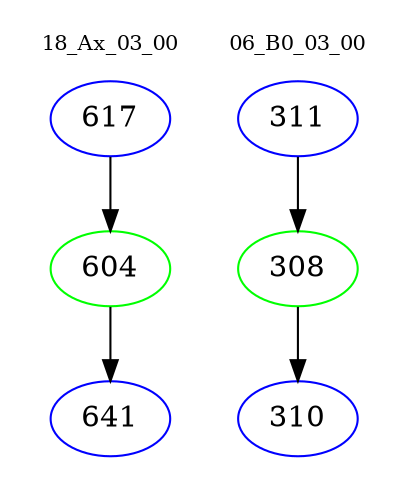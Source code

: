 digraph{
subgraph cluster_0 {
color = white
label = "18_Ax_03_00";
fontsize=10;
T0_617 [label="617", color="blue"]
T0_617 -> T0_604 [color="black"]
T0_604 [label="604", color="green"]
T0_604 -> T0_641 [color="black"]
T0_641 [label="641", color="blue"]
}
subgraph cluster_1 {
color = white
label = "06_B0_03_00";
fontsize=10;
T1_311 [label="311", color="blue"]
T1_311 -> T1_308 [color="black"]
T1_308 [label="308", color="green"]
T1_308 -> T1_310 [color="black"]
T1_310 [label="310", color="blue"]
}
}
